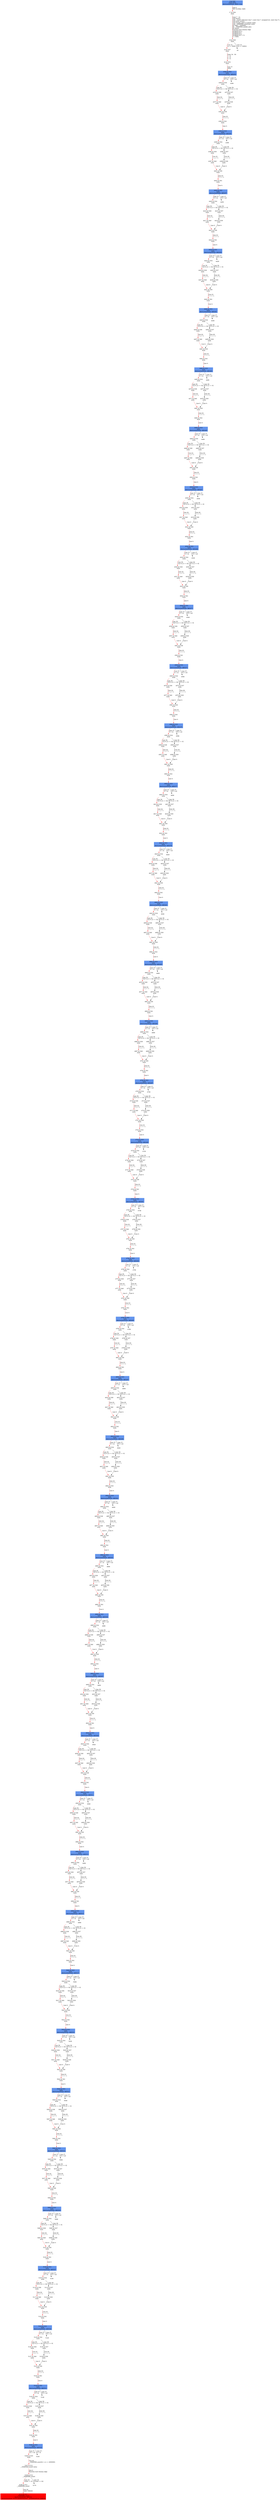 digraph ARG {
node [style="filled" shape="box" color="white"]
0 [fillcolor="cornflowerblue" label="0 @ N20\nmain entry\nAbstractionState: ABS0: true\n" id="0"]
17 [label="17 @ N44\nmain\n" id="17"]
18 [label="18 @ N26\nmain\n" id="18"]
19 [label="19 @ N27\nmain\n" id="19"]
22 [label="22 @ N32\nmain\n" id="22"]
4364 [fillcolor="cornflowerblue" label="4364 @ N33\nmain\nAbstractionState: ABS453\n" id="4364"]
4365 [label="4365 @ N34\nmain\n" id="4365"]
4376 [label="4376 @ N38\nmain\n" id="4376"]
4377 [label="4377 @ N40\nmain\n" id="4377"]
4381 [label="4381 @ N36\nmain\n" id="4381"]
4382 [label="4382 @ N41\nmain\n" id="4382"]
4384 [fillcolor="cornflowerblue" label="4384 @ N33\nmain\nAbstractionState: ABS455\n" id="4384"]
4385 [label="4385 @ N34\nmain\n" id="4385"]
4396 [label="4396 @ N38\nmain\n" id="4396"]
4397 [label="4397 @ N40\nmain\n" id="4397"]
4401 [label="4401 @ N36\nmain\n" id="4401"]
4402 [label="4402 @ N41\nmain\n" id="4402"]
4404 [fillcolor="cornflowerblue" label="4404 @ N33\nmain\nAbstractionState: ABS457\n" id="4404"]
4405 [label="4405 @ N34\nmain\n" id="4405"]
4416 [label="4416 @ N38\nmain\n" id="4416"]
4417 [label="4417 @ N40\nmain\n" id="4417"]
4421 [label="4421 @ N36\nmain\n" id="4421"]
4422 [label="4422 @ N41\nmain\n" id="4422"]
4424 [fillcolor="cornflowerblue" label="4424 @ N33\nmain\nAbstractionState: ABS459\n" id="4424"]
4425 [label="4425 @ N34\nmain\n" id="4425"]
4436 [label="4436 @ N38\nmain\n" id="4436"]
4437 [label="4437 @ N40\nmain\n" id="4437"]
4441 [label="4441 @ N36\nmain\n" id="4441"]
4442 [label="4442 @ N41\nmain\n" id="4442"]
4444 [fillcolor="cornflowerblue" label="4444 @ N33\nmain\nAbstractionState: ABS461\n" id="4444"]
4445 [label="4445 @ N34\nmain\n" id="4445"]
4456 [label="4456 @ N38\nmain\n" id="4456"]
4457 [label="4457 @ N40\nmain\n" id="4457"]
4461 [label="4461 @ N36\nmain\n" id="4461"]
4462 [label="4462 @ N41\nmain\n" id="4462"]
4464 [fillcolor="cornflowerblue" label="4464 @ N33\nmain\nAbstractionState: ABS463\n" id="4464"]
4465 [label="4465 @ N34\nmain\n" id="4465"]
4476 [label="4476 @ N38\nmain\n" id="4476"]
4477 [label="4477 @ N40\nmain\n" id="4477"]
4481 [label="4481 @ N36\nmain\n" id="4481"]
4482 [label="4482 @ N41\nmain\n" id="4482"]
4484 [fillcolor="cornflowerblue" label="4484 @ N33\nmain\nAbstractionState: ABS465\n" id="4484"]
4485 [label="4485 @ N34\nmain\n" id="4485"]
4496 [label="4496 @ N38\nmain\n" id="4496"]
4497 [label="4497 @ N40\nmain\n" id="4497"]
4501 [label="4501 @ N36\nmain\n" id="4501"]
4502 [label="4502 @ N41\nmain\n" id="4502"]
4504 [fillcolor="cornflowerblue" label="4504 @ N33\nmain\nAbstractionState: ABS467\n" id="4504"]
4505 [label="4505 @ N34\nmain\n" id="4505"]
4516 [label="4516 @ N38\nmain\n" id="4516"]
4517 [label="4517 @ N40\nmain\n" id="4517"]
4521 [label="4521 @ N36\nmain\n" id="4521"]
4522 [label="4522 @ N41\nmain\n" id="4522"]
4524 [fillcolor="cornflowerblue" label="4524 @ N33\nmain\nAbstractionState: ABS469\n" id="4524"]
4525 [label="4525 @ N34\nmain\n" id="4525"]
4536 [label="4536 @ N38\nmain\n" id="4536"]
4537 [label="4537 @ N40\nmain\n" id="4537"]
4541 [label="4541 @ N36\nmain\n" id="4541"]
4542 [label="4542 @ N41\nmain\n" id="4542"]
4544 [fillcolor="cornflowerblue" label="4544 @ N33\nmain\nAbstractionState: ABS471\n" id="4544"]
4545 [label="4545 @ N34\nmain\n" id="4545"]
4556 [label="4556 @ N38\nmain\n" id="4556"]
4557 [label="4557 @ N40\nmain\n" id="4557"]
4561 [label="4561 @ N36\nmain\n" id="4561"]
4562 [label="4562 @ N41\nmain\n" id="4562"]
4564 [fillcolor="cornflowerblue" label="4564 @ N33\nmain\nAbstractionState: ABS473\n" id="4564"]
4565 [label="4565 @ N34\nmain\n" id="4565"]
4576 [label="4576 @ N38\nmain\n" id="4576"]
4577 [label="4577 @ N40\nmain\n" id="4577"]
4581 [label="4581 @ N36\nmain\n" id="4581"]
4582 [label="4582 @ N41\nmain\n" id="4582"]
4584 [fillcolor="cornflowerblue" label="4584 @ N33\nmain\nAbstractionState: ABS475\n" id="4584"]
4585 [label="4585 @ N34\nmain\n" id="4585"]
4596 [label="4596 @ N38\nmain\n" id="4596"]
4597 [label="4597 @ N40\nmain\n" id="4597"]
4601 [label="4601 @ N36\nmain\n" id="4601"]
4602 [label="4602 @ N41\nmain\n" id="4602"]
4604 [fillcolor="cornflowerblue" label="4604 @ N33\nmain\nAbstractionState: ABS477\n" id="4604"]
4605 [label="4605 @ N34\nmain\n" id="4605"]
4616 [label="4616 @ N38\nmain\n" id="4616"]
4617 [label="4617 @ N40\nmain\n" id="4617"]
4621 [label="4621 @ N36\nmain\n" id="4621"]
4622 [label="4622 @ N41\nmain\n" id="4622"]
4624 [fillcolor="cornflowerblue" label="4624 @ N33\nmain\nAbstractionState: ABS479\n" id="4624"]
4625 [label="4625 @ N34\nmain\n" id="4625"]
4636 [label="4636 @ N38\nmain\n" id="4636"]
4637 [label="4637 @ N40\nmain\n" id="4637"]
4641 [label="4641 @ N36\nmain\n" id="4641"]
4642 [label="4642 @ N41\nmain\n" id="4642"]
4644 [fillcolor="cornflowerblue" label="4644 @ N33\nmain\nAbstractionState: ABS481\n" id="4644"]
4645 [label="4645 @ N34\nmain\n" id="4645"]
4656 [label="4656 @ N38\nmain\n" id="4656"]
4657 [label="4657 @ N40\nmain\n" id="4657"]
4661 [label="4661 @ N36\nmain\n" id="4661"]
4662 [label="4662 @ N41\nmain\n" id="4662"]
4664 [fillcolor="cornflowerblue" label="4664 @ N33\nmain\nAbstractionState: ABS483\n" id="4664"]
4665 [label="4665 @ N34\nmain\n" id="4665"]
4676 [label="4676 @ N38\nmain\n" id="4676"]
4677 [label="4677 @ N40\nmain\n" id="4677"]
4681 [label="4681 @ N36\nmain\n" id="4681"]
4682 [label="4682 @ N41\nmain\n" id="4682"]
4684 [fillcolor="cornflowerblue" label="4684 @ N33\nmain\nAbstractionState: ABS485\n" id="4684"]
4685 [label="4685 @ N34\nmain\n" id="4685"]
4696 [label="4696 @ N38\nmain\n" id="4696"]
4697 [label="4697 @ N40\nmain\n" id="4697"]
4701 [label="4701 @ N36\nmain\n" id="4701"]
4702 [label="4702 @ N41\nmain\n" id="4702"]
4704 [fillcolor="cornflowerblue" label="4704 @ N33\nmain\nAbstractionState: ABS487\n" id="4704"]
4705 [label="4705 @ N34\nmain\n" id="4705"]
4716 [label="4716 @ N38\nmain\n" id="4716"]
4717 [label="4717 @ N40\nmain\n" id="4717"]
4721 [label="4721 @ N36\nmain\n" id="4721"]
4722 [label="4722 @ N41\nmain\n" id="4722"]
4724 [fillcolor="cornflowerblue" label="4724 @ N33\nmain\nAbstractionState: ABS489\n" id="4724"]
4725 [label="4725 @ N34\nmain\n" id="4725"]
4736 [label="4736 @ N38\nmain\n" id="4736"]
4737 [label="4737 @ N40\nmain\n" id="4737"]
4741 [label="4741 @ N36\nmain\n" id="4741"]
4742 [label="4742 @ N41\nmain\n" id="4742"]
4744 [fillcolor="cornflowerblue" label="4744 @ N33\nmain\nAbstractionState: ABS491\n" id="4744"]
4745 [label="4745 @ N34\nmain\n" id="4745"]
4756 [label="4756 @ N38\nmain\n" id="4756"]
4757 [label="4757 @ N40\nmain\n" id="4757"]
4761 [label="4761 @ N36\nmain\n" id="4761"]
4762 [label="4762 @ N41\nmain\n" id="4762"]
4764 [fillcolor="cornflowerblue" label="4764 @ N33\nmain\nAbstractionState: ABS493\n" id="4764"]
4765 [label="4765 @ N34\nmain\n" id="4765"]
4776 [label="4776 @ N38\nmain\n" id="4776"]
4777 [label="4777 @ N40\nmain\n" id="4777"]
4781 [label="4781 @ N36\nmain\n" id="4781"]
4782 [label="4782 @ N41\nmain\n" id="4782"]
4784 [fillcolor="cornflowerblue" label="4784 @ N33\nmain\nAbstractionState: ABS495\n" id="4784"]
4785 [label="4785 @ N34\nmain\n" id="4785"]
4796 [label="4796 @ N38\nmain\n" id="4796"]
4797 [label="4797 @ N40\nmain\n" id="4797"]
4801 [label="4801 @ N36\nmain\n" id="4801"]
4802 [label="4802 @ N41\nmain\n" id="4802"]
4804 [fillcolor="cornflowerblue" label="4804 @ N33\nmain\nAbstractionState: ABS497\n" id="4804"]
4805 [label="4805 @ N34\nmain\n" id="4805"]
4816 [label="4816 @ N38\nmain\n" id="4816"]
4817 [label="4817 @ N40\nmain\n" id="4817"]
4821 [label="4821 @ N36\nmain\n" id="4821"]
4822 [label="4822 @ N41\nmain\n" id="4822"]
4824 [fillcolor="cornflowerblue" label="4824 @ N33\nmain\nAbstractionState: ABS499\n" id="4824"]
4825 [label="4825 @ N34\nmain\n" id="4825"]
4836 [label="4836 @ N38\nmain\n" id="4836"]
4837 [label="4837 @ N40\nmain\n" id="4837"]
4841 [label="4841 @ N36\nmain\n" id="4841"]
4842 [label="4842 @ N41\nmain\n" id="4842"]
4844 [fillcolor="cornflowerblue" label="4844 @ N33\nmain\nAbstractionState: ABS501\n" id="4844"]
4845 [label="4845 @ N34\nmain\n" id="4845"]
4856 [label="4856 @ N38\nmain\n" id="4856"]
4857 [label="4857 @ N40\nmain\n" id="4857"]
4861 [label="4861 @ N36\nmain\n" id="4861"]
4862 [label="4862 @ N41\nmain\n" id="4862"]
4864 [fillcolor="cornflowerblue" label="4864 @ N33\nmain\nAbstractionState: ABS503\n" id="4864"]
4865 [label="4865 @ N34\nmain\n" id="4865"]
4876 [label="4876 @ N38\nmain\n" id="4876"]
4877 [label="4877 @ N40\nmain\n" id="4877"]
4881 [label="4881 @ N36\nmain\n" id="4881"]
4882 [label="4882 @ N41\nmain\n" id="4882"]
4884 [fillcolor="cornflowerblue" label="4884 @ N33\nmain\nAbstractionState: ABS505\n" id="4884"]
4885 [label="4885 @ N34\nmain\n" id="4885"]
4896 [label="4896 @ N38\nmain\n" id="4896"]
4897 [label="4897 @ N40\nmain\n" id="4897"]
4901 [label="4901 @ N36\nmain\n" id="4901"]
4902 [label="4902 @ N41\nmain\n" id="4902"]
4904 [fillcolor="cornflowerblue" label="4904 @ N33\nmain\nAbstractionState: ABS507\n" id="4904"]
4905 [label="4905 @ N34\nmain\n" id="4905"]
4916 [label="4916 @ N38\nmain\n" id="4916"]
4917 [label="4917 @ N40\nmain\n" id="4917"]
4921 [label="4921 @ N36\nmain\n" id="4921"]
4922 [label="4922 @ N41\nmain\n" id="4922"]
4924 [fillcolor="cornflowerblue" label="4924 @ N33\nmain\nAbstractionState: ABS509\n" id="4924"]
4925 [label="4925 @ N34\nmain\n" id="4925"]
4936 [label="4936 @ N38\nmain\n" id="4936"]
4937 [label="4937 @ N40\nmain\n" id="4937"]
4941 [label="4941 @ N36\nmain\n" id="4941"]
4942 [label="4942 @ N41\nmain\n" id="4942"]
4944 [fillcolor="cornflowerblue" label="4944 @ N33\nmain\nAbstractionState: ABS511\n" id="4944"]
4945 [label="4945 @ N34\nmain\n" id="4945"]
4956 [label="4956 @ N38\nmain\n" id="4956"]
4957 [label="4957 @ N40\nmain\n" id="4957"]
4961 [label="4961 @ N36\nmain\n" id="4961"]
4962 [label="4962 @ N41\nmain\n" id="4962"]
4964 [fillcolor="cornflowerblue" label="4964 @ N33\nmain\nAbstractionState: ABS513\n" id="4964"]
4965 [label="4965 @ N34\nmain\n" id="4965"]
4976 [label="4976 @ N38\nmain\n" id="4976"]
4977 [label="4977 @ N40\nmain\n" id="4977"]
4981 [label="4981 @ N36\nmain\n" id="4981"]
4982 [label="4982 @ N41\nmain\n" id="4982"]
4984 [fillcolor="cornflowerblue" label="4984 @ N33\nmain\nAbstractionState: ABS515\n" id="4984"]
4985 [label="4985 @ N34\nmain\n" id="4985"]
4996 [label="4996 @ N38\nmain\n" id="4996"]
4997 [label="4997 @ N40\nmain\n" id="4997"]
5001 [label="5001 @ N36\nmain\n" id="5001"]
5002 [label="5002 @ N41\nmain\n" id="5002"]
5004 [fillcolor="cornflowerblue" label="5004 @ N33\nmain\nAbstractionState: ABS517\n" id="5004"]
5005 [label="5005 @ N34\nmain\n" id="5005"]
5016 [label="5016 @ N38\nmain\n" id="5016"]
5017 [label="5017 @ N40\nmain\n" id="5017"]
5021 [label="5021 @ N36\nmain\n" id="5021"]
5022 [label="5022 @ N41\nmain\n" id="5022"]
5024 [fillcolor="cornflowerblue" label="5024 @ N33\nmain\nAbstractionState: ABS519\n" id="5024"]
5025 [label="5025 @ N34\nmain\n" id="5025"]
5036 [label="5036 @ N38\nmain\n" id="5036"]
5037 [label="5037 @ N40\nmain\n" id="5037"]
5041 [label="5041 @ N36\nmain\n" id="5041"]
5042 [label="5042 @ N41\nmain\n" id="5042"]
5044 [fillcolor="cornflowerblue" label="5044 @ N33\nmain\nAbstractionState: ABS521\n" id="5044"]
5045 [label="5045 @ N34\nmain\n" id="5045"]
5056 [label="5056 @ N38\nmain\n" id="5056"]
5057 [label="5057 @ N40\nmain\n" id="5057"]
5061 [label="5061 @ N36\nmain\n" id="5061"]
5062 [label="5062 @ N41\nmain\n" id="5062"]
5064 [fillcolor="cornflowerblue" label="5064 @ N33\nmain\nAbstractionState: ABS523\n" id="5064"]
5065 [label="5065 @ N34\nmain\n" id="5065"]
5076 [label="5076 @ N38\nmain\n" id="5076"]
5077 [label="5077 @ N40\nmain\n" id="5077"]
5081 [label="5081 @ N36\nmain\n" id="5081"]
5082 [label="5082 @ N41\nmain\n" id="5082"]
5084 [fillcolor="cornflowerblue" label="5084 @ N33\nmain\nAbstractionState: ABS525\n" id="5084"]
5085 [label="5085 @ N34\nmain\n" id="5085"]
5096 [label="5096 @ N38\nmain\n" id="5096"]
5097 [label="5097 @ N40\nmain\n" id="5097"]
5101 [label="5101 @ N36\nmain\n" id="5101"]
5102 [label="5102 @ N41\nmain\n" id="5102"]
5104 [fillcolor="cornflowerblue" label="5104 @ N33\nmain\nAbstractionState: ABS527\n" id="5104"]
5105 [label="5105 @ N34\nmain\n" id="5105"]
5116 [label="5116 @ N38\nmain\n" id="5116"]
5117 [label="5117 @ N40\nmain\n" id="5117"]
5121 [label="5121 @ N36\nmain\n" id="5121"]
5122 [label="5122 @ N41\nmain\n" id="5122"]
5124 [fillcolor="cornflowerblue" label="5124 @ N33\nmain\nAbstractionState: ABS529\n" id="5124"]
5125 [label="5125 @ N34\nmain\n" id="5125"]
5136 [label="5136 @ N38\nmain\n" id="5136"]
5137 [label="5137 @ N40\nmain\n" id="5137"]
5141 [label="5141 @ N36\nmain\n" id="5141"]
5142 [label="5142 @ N41\nmain\n" id="5142"]
5144 [fillcolor="cornflowerblue" label="5144 @ N33\nmain\nAbstractionState: ABS531\n" id="5144"]
5145 [label="5145 @ N34\nmain\n" id="5145"]
5156 [label="5156 @ N38\nmain\n" id="5156"]
5157 [label="5157 @ N40\nmain\n" id="5157"]
5161 [label="5161 @ N36\nmain\n" id="5161"]
5162 [label="5162 @ N41\nmain\n" id="5162"]
5164 [fillcolor="cornflowerblue" label="5164 @ N33\nmain\nAbstractionState: ABS533\n" id="5164"]
5166 [label="5166 @ N35\nmain\n" id="5166"]
5167 [label="5167 @ N11\n__VERIFIER_assert entry\n" id="5167"]
5168 [label="5168 @ N12\n__VERIFIER_assert\n" id="5168"]
5169 [label="5169 @ N14\n__VERIFIER_assert\n" id="5169"]
5172 [fillcolor="red" label="5172 @ N15\n__VERIFIER_assert\nAbstractionState: ABS534\n AutomatonState: ErrorLabelAutomaton: _predefinedState_ERROR\n" id="5172"]
5155 [label="5155 @ N37\nmain\n" id="5155"]
5159 [label="5159 @ N39\nmain\n" id="5159"]
5135 [label="5135 @ N37\nmain\n" id="5135"]
5139 [label="5139 @ N39\nmain\n" id="5139"]
5115 [label="5115 @ N37\nmain\n" id="5115"]
5119 [label="5119 @ N39\nmain\n" id="5119"]
5095 [label="5095 @ N37\nmain\n" id="5095"]
5099 [label="5099 @ N39\nmain\n" id="5099"]
5075 [label="5075 @ N37\nmain\n" id="5075"]
5079 [label="5079 @ N39\nmain\n" id="5079"]
5055 [label="5055 @ N37\nmain\n" id="5055"]
5059 [label="5059 @ N39\nmain\n" id="5059"]
5035 [label="5035 @ N37\nmain\n" id="5035"]
5039 [label="5039 @ N39\nmain\n" id="5039"]
5015 [label="5015 @ N37\nmain\n" id="5015"]
5019 [label="5019 @ N39\nmain\n" id="5019"]
4995 [label="4995 @ N37\nmain\n" id="4995"]
4999 [label="4999 @ N39\nmain\n" id="4999"]
4975 [label="4975 @ N37\nmain\n" id="4975"]
4979 [label="4979 @ N39\nmain\n" id="4979"]
4955 [label="4955 @ N37\nmain\n" id="4955"]
4959 [label="4959 @ N39\nmain\n" id="4959"]
4935 [label="4935 @ N37\nmain\n" id="4935"]
4939 [label="4939 @ N39\nmain\n" id="4939"]
4915 [label="4915 @ N37\nmain\n" id="4915"]
4919 [label="4919 @ N39\nmain\n" id="4919"]
4895 [label="4895 @ N37\nmain\n" id="4895"]
4899 [label="4899 @ N39\nmain\n" id="4899"]
4875 [label="4875 @ N37\nmain\n" id="4875"]
4879 [label="4879 @ N39\nmain\n" id="4879"]
4855 [label="4855 @ N37\nmain\n" id="4855"]
4859 [label="4859 @ N39\nmain\n" id="4859"]
4835 [label="4835 @ N37\nmain\n" id="4835"]
4839 [label="4839 @ N39\nmain\n" id="4839"]
4815 [label="4815 @ N37\nmain\n" id="4815"]
4819 [label="4819 @ N39\nmain\n" id="4819"]
4795 [label="4795 @ N37\nmain\n" id="4795"]
4799 [label="4799 @ N39\nmain\n" id="4799"]
4775 [label="4775 @ N37\nmain\n" id="4775"]
4779 [label="4779 @ N39\nmain\n" id="4779"]
4755 [label="4755 @ N37\nmain\n" id="4755"]
4759 [label="4759 @ N39\nmain\n" id="4759"]
4735 [label="4735 @ N37\nmain\n" id="4735"]
4739 [label="4739 @ N39\nmain\n" id="4739"]
4715 [label="4715 @ N37\nmain\n" id="4715"]
4719 [label="4719 @ N39\nmain\n" id="4719"]
4695 [label="4695 @ N37\nmain\n" id="4695"]
4699 [label="4699 @ N39\nmain\n" id="4699"]
4675 [label="4675 @ N37\nmain\n" id="4675"]
4679 [label="4679 @ N39\nmain\n" id="4679"]
4655 [label="4655 @ N37\nmain\n" id="4655"]
4659 [label="4659 @ N39\nmain\n" id="4659"]
4635 [label="4635 @ N37\nmain\n" id="4635"]
4639 [label="4639 @ N39\nmain\n" id="4639"]
4615 [label="4615 @ N37\nmain\n" id="4615"]
4619 [label="4619 @ N39\nmain\n" id="4619"]
4595 [label="4595 @ N37\nmain\n" id="4595"]
4599 [label="4599 @ N39\nmain\n" id="4599"]
4575 [label="4575 @ N37\nmain\n" id="4575"]
4579 [label="4579 @ N39\nmain\n" id="4579"]
4555 [label="4555 @ N37\nmain\n" id="4555"]
4559 [label="4559 @ N39\nmain\n" id="4559"]
4535 [label="4535 @ N37\nmain\n" id="4535"]
4539 [label="4539 @ N39\nmain\n" id="4539"]
4515 [label="4515 @ N37\nmain\n" id="4515"]
4519 [label="4519 @ N39\nmain\n" id="4519"]
4495 [label="4495 @ N37\nmain\n" id="4495"]
4499 [label="4499 @ N39\nmain\n" id="4499"]
4475 [label="4475 @ N37\nmain\n" id="4475"]
4479 [label="4479 @ N39\nmain\n" id="4479"]
4455 [label="4455 @ N37\nmain\n" id="4455"]
4459 [label="4459 @ N39\nmain\n" id="4459"]
4435 [label="4435 @ N37\nmain\n" id="4435"]
4439 [label="4439 @ N39\nmain\n" id="4439"]
4415 [label="4415 @ N37\nmain\n" id="4415"]
4419 [label="4419 @ N39\nmain\n" id="4419"]
4395 [label="4395 @ N37\nmain\n" id="4395"]
4399 [label="4399 @ N39\nmain\n" id="4399"]
4375 [label="4375 @ N37\nmain\n" id="4375"]
4379 [label="4379 @ N39\nmain\n" id="4379"]
0 -> 17 [color="red" label="Line 0: \lINIT GLOBAL VARS\l" id="0 -> 17"]
17 -> 18 [color="red" label="Lines 7 - 31: \lvoid abort();\lvoid __assert_fail(const char *, const char *, unsigned int, const char *);\lvoid reach_error();\lvoid assume_abort_if_not(int cond);\lvoid __VERIFIER_assert(int cond);\lint SIZE = 2000000;\lint __VERIFIER_nondet_int();\lint main();\lFunction start dummy edge\lunsigned int n;\lunsigned int i;\lunsigned int j;\lunsigned int l = 0;\ln = SIZE;\l" id="17 -> 18"]
18 -> 19 [color="red" label="Line 32: \l[n <= SIZE]\l" id="18 -> 19"]
18 -> 20 [label="Line 32: \l[!(n <= SIZE)]\l" id="18 -> 20"]
19 -> 22 [color="red" label="Lines 34 - 36: \li = 0;\lj = 0;\ll = 0;\l" id="19 -> 22"]
22 -> 4364 [color="red" label="Line 37: \lwhile\l" id="22 -> 4364"]
4364 -> 4365 [color="red" label="Line 37: \l[l < n]\l" id="4364 -> 4365"]
4364 -> 4366 [label="Line 37: \l[!(l < n)]\l" id="4364 -> 4366"]
4365 -> 4375 [label="Line 39: \l[(l % 2) == 0]\l" id="4365 -> 4375"]
4365 -> 4376 [color="red" label="Line 39: \l[!((l % 2) == 0)]\l" id="4365 -> 4376"]
4376 -> 4377 [color="red" label="Line 42: \lj = j + 1;\l" id="4376 -> 4377"]
4377 -> 4381 [color="red" label="Line 0: \l\l" id="4377 -> 4381"]
4381 -> 4382 [color="red" label="Line 43: \ll = l + 1;\l" id="4381 -> 4382"]
4382 -> 4384 [color="red" label="Line 0: \l\l" id="4382 -> 4384"]
4384 -> 4385 [color="red" label="Line 37: \l[l < n]\l" id="4384 -> 4385"]
4384 -> 4386 [label="Line 37: \l[!(l < n)]\l" id="4384 -> 4386"]
4385 -> 4395 [label="Line 39: \l[(l % 2) == 0]\l" id="4385 -> 4395"]
4385 -> 4396 [color="red" label="Line 39: \l[!((l % 2) == 0)]\l" id="4385 -> 4396"]
4396 -> 4397 [color="red" label="Line 42: \lj = j + 1;\l" id="4396 -> 4397"]
4397 -> 4401 [color="red" label="Line 0: \l\l" id="4397 -> 4401"]
4401 -> 4402 [color="red" label="Line 43: \ll = l + 1;\l" id="4401 -> 4402"]
4402 -> 4404 [color="red" label="Line 0: \l\l" id="4402 -> 4404"]
4404 -> 4405 [color="red" label="Line 37: \l[l < n]\l" id="4404 -> 4405"]
4404 -> 4406 [label="Line 37: \l[!(l < n)]\l" id="4404 -> 4406"]
4405 -> 4415 [label="Line 39: \l[(l % 2) == 0]\l" id="4405 -> 4415"]
4405 -> 4416 [color="red" label="Line 39: \l[!((l % 2) == 0)]\l" id="4405 -> 4416"]
4416 -> 4417 [color="red" label="Line 42: \lj = j + 1;\l" id="4416 -> 4417"]
4417 -> 4421 [color="red" label="Line 0: \l\l" id="4417 -> 4421"]
4421 -> 4422 [color="red" label="Line 43: \ll = l + 1;\l" id="4421 -> 4422"]
4422 -> 4424 [color="red" label="Line 0: \l\l" id="4422 -> 4424"]
4424 -> 4425 [color="red" label="Line 37: \l[l < n]\l" id="4424 -> 4425"]
4424 -> 4426 [label="Line 37: \l[!(l < n)]\l" id="4424 -> 4426"]
4425 -> 4435 [label="Line 39: \l[(l % 2) == 0]\l" id="4425 -> 4435"]
4425 -> 4436 [color="red" label="Line 39: \l[!((l % 2) == 0)]\l" id="4425 -> 4436"]
4436 -> 4437 [color="red" label="Line 42: \lj = j + 1;\l" id="4436 -> 4437"]
4437 -> 4441 [color="red" label="Line 0: \l\l" id="4437 -> 4441"]
4441 -> 4442 [color="red" label="Line 43: \ll = l + 1;\l" id="4441 -> 4442"]
4442 -> 4444 [color="red" label="Line 0: \l\l" id="4442 -> 4444"]
4444 -> 4445 [color="red" label="Line 37: \l[l < n]\l" id="4444 -> 4445"]
4444 -> 4446 [label="Line 37: \l[!(l < n)]\l" id="4444 -> 4446"]
4445 -> 4455 [label="Line 39: \l[(l % 2) == 0]\l" id="4445 -> 4455"]
4445 -> 4456 [color="red" label="Line 39: \l[!((l % 2) == 0)]\l" id="4445 -> 4456"]
4456 -> 4457 [color="red" label="Line 42: \lj = j + 1;\l" id="4456 -> 4457"]
4457 -> 4461 [color="red" label="Line 0: \l\l" id="4457 -> 4461"]
4461 -> 4462 [color="red" label="Line 43: \ll = l + 1;\l" id="4461 -> 4462"]
4462 -> 4464 [color="red" label="Line 0: \l\l" id="4462 -> 4464"]
4464 -> 4465 [color="red" label="Line 37: \l[l < n]\l" id="4464 -> 4465"]
4464 -> 4466 [label="Line 37: \l[!(l < n)]\l" id="4464 -> 4466"]
4465 -> 4475 [label="Line 39: \l[(l % 2) == 0]\l" id="4465 -> 4475"]
4465 -> 4476 [color="red" label="Line 39: \l[!((l % 2) == 0)]\l" id="4465 -> 4476"]
4476 -> 4477 [color="red" label="Line 42: \lj = j + 1;\l" id="4476 -> 4477"]
4477 -> 4481 [color="red" label="Line 0: \l\l" id="4477 -> 4481"]
4481 -> 4482 [color="red" label="Line 43: \ll = l + 1;\l" id="4481 -> 4482"]
4482 -> 4484 [color="red" label="Line 0: \l\l" id="4482 -> 4484"]
4484 -> 4485 [color="red" label="Line 37: \l[l < n]\l" id="4484 -> 4485"]
4484 -> 4486 [label="Line 37: \l[!(l < n)]\l" id="4484 -> 4486"]
4485 -> 4495 [label="Line 39: \l[(l % 2) == 0]\l" id="4485 -> 4495"]
4485 -> 4496 [color="red" label="Line 39: \l[!((l % 2) == 0)]\l" id="4485 -> 4496"]
4496 -> 4497 [color="red" label="Line 42: \lj = j + 1;\l" id="4496 -> 4497"]
4497 -> 4501 [color="red" label="Line 0: \l\l" id="4497 -> 4501"]
4501 -> 4502 [color="red" label="Line 43: \ll = l + 1;\l" id="4501 -> 4502"]
4502 -> 4504 [color="red" label="Line 0: \l\l" id="4502 -> 4504"]
4504 -> 4505 [color="red" label="Line 37: \l[l < n]\l" id="4504 -> 4505"]
4504 -> 4506 [label="Line 37: \l[!(l < n)]\l" id="4504 -> 4506"]
4505 -> 4515 [label="Line 39: \l[(l % 2) == 0]\l" id="4505 -> 4515"]
4505 -> 4516 [color="red" label="Line 39: \l[!((l % 2) == 0)]\l" id="4505 -> 4516"]
4516 -> 4517 [color="red" label="Line 42: \lj = j + 1;\l" id="4516 -> 4517"]
4517 -> 4521 [color="red" label="Line 0: \l\l" id="4517 -> 4521"]
4521 -> 4522 [color="red" label="Line 43: \ll = l + 1;\l" id="4521 -> 4522"]
4522 -> 4524 [color="red" label="Line 0: \l\l" id="4522 -> 4524"]
4524 -> 4525 [color="red" label="Line 37: \l[l < n]\l" id="4524 -> 4525"]
4524 -> 4526 [label="Line 37: \l[!(l < n)]\l" id="4524 -> 4526"]
4525 -> 4535 [label="Line 39: \l[(l % 2) == 0]\l" id="4525 -> 4535"]
4525 -> 4536 [color="red" label="Line 39: \l[!((l % 2) == 0)]\l" id="4525 -> 4536"]
4536 -> 4537 [color="red" label="Line 42: \lj = j + 1;\l" id="4536 -> 4537"]
4537 -> 4541 [color="red" label="Line 0: \l\l" id="4537 -> 4541"]
4541 -> 4542 [color="red" label="Line 43: \ll = l + 1;\l" id="4541 -> 4542"]
4542 -> 4544 [color="red" label="Line 0: \l\l" id="4542 -> 4544"]
4544 -> 4545 [color="red" label="Line 37: \l[l < n]\l" id="4544 -> 4545"]
4544 -> 4546 [label="Line 37: \l[!(l < n)]\l" id="4544 -> 4546"]
4545 -> 4555 [label="Line 39: \l[(l % 2) == 0]\l" id="4545 -> 4555"]
4545 -> 4556 [color="red" label="Line 39: \l[!((l % 2) == 0)]\l" id="4545 -> 4556"]
4556 -> 4557 [color="red" label="Line 42: \lj = j + 1;\l" id="4556 -> 4557"]
4557 -> 4561 [color="red" label="Line 0: \l\l" id="4557 -> 4561"]
4561 -> 4562 [color="red" label="Line 43: \ll = l + 1;\l" id="4561 -> 4562"]
4562 -> 4564 [color="red" label="Line 0: \l\l" id="4562 -> 4564"]
4564 -> 4565 [color="red" label="Line 37: \l[l < n]\l" id="4564 -> 4565"]
4564 -> 4566 [label="Line 37: \l[!(l < n)]\l" id="4564 -> 4566"]
4565 -> 4575 [label="Line 39: \l[(l % 2) == 0]\l" id="4565 -> 4575"]
4565 -> 4576 [color="red" label="Line 39: \l[!((l % 2) == 0)]\l" id="4565 -> 4576"]
4576 -> 4577 [color="red" label="Line 42: \lj = j + 1;\l" id="4576 -> 4577"]
4577 -> 4581 [color="red" label="Line 0: \l\l" id="4577 -> 4581"]
4581 -> 4582 [color="red" label="Line 43: \ll = l + 1;\l" id="4581 -> 4582"]
4582 -> 4584 [color="red" label="Line 0: \l\l" id="4582 -> 4584"]
4584 -> 4585 [color="red" label="Line 37: \l[l < n]\l" id="4584 -> 4585"]
4584 -> 4586 [label="Line 37: \l[!(l < n)]\l" id="4584 -> 4586"]
4585 -> 4595 [label="Line 39: \l[(l % 2) == 0]\l" id="4585 -> 4595"]
4585 -> 4596 [color="red" label="Line 39: \l[!((l % 2) == 0)]\l" id="4585 -> 4596"]
4596 -> 4597 [color="red" label="Line 42: \lj = j + 1;\l" id="4596 -> 4597"]
4597 -> 4601 [color="red" label="Line 0: \l\l" id="4597 -> 4601"]
4601 -> 4602 [color="red" label="Line 43: \ll = l + 1;\l" id="4601 -> 4602"]
4602 -> 4604 [color="red" label="Line 0: \l\l" id="4602 -> 4604"]
4604 -> 4605 [color="red" label="Line 37: \l[l < n]\l" id="4604 -> 4605"]
4604 -> 4606 [label="Line 37: \l[!(l < n)]\l" id="4604 -> 4606"]
4605 -> 4615 [label="Line 39: \l[(l % 2) == 0]\l" id="4605 -> 4615"]
4605 -> 4616 [color="red" label="Line 39: \l[!((l % 2) == 0)]\l" id="4605 -> 4616"]
4616 -> 4617 [color="red" label="Line 42: \lj = j + 1;\l" id="4616 -> 4617"]
4617 -> 4621 [color="red" label="Line 0: \l\l" id="4617 -> 4621"]
4621 -> 4622 [color="red" label="Line 43: \ll = l + 1;\l" id="4621 -> 4622"]
4622 -> 4624 [color="red" label="Line 0: \l\l" id="4622 -> 4624"]
4624 -> 4625 [color="red" label="Line 37: \l[l < n]\l" id="4624 -> 4625"]
4624 -> 4626 [label="Line 37: \l[!(l < n)]\l" id="4624 -> 4626"]
4625 -> 4635 [label="Line 39: \l[(l % 2) == 0]\l" id="4625 -> 4635"]
4625 -> 4636 [color="red" label="Line 39: \l[!((l % 2) == 0)]\l" id="4625 -> 4636"]
4636 -> 4637 [color="red" label="Line 42: \lj = j + 1;\l" id="4636 -> 4637"]
4637 -> 4641 [color="red" label="Line 0: \l\l" id="4637 -> 4641"]
4641 -> 4642 [color="red" label="Line 43: \ll = l + 1;\l" id="4641 -> 4642"]
4642 -> 4644 [color="red" label="Line 0: \l\l" id="4642 -> 4644"]
4644 -> 4645 [color="red" label="Line 37: \l[l < n]\l" id="4644 -> 4645"]
4644 -> 4646 [label="Line 37: \l[!(l < n)]\l" id="4644 -> 4646"]
4645 -> 4655 [label="Line 39: \l[(l % 2) == 0]\l" id="4645 -> 4655"]
4645 -> 4656 [color="red" label="Line 39: \l[!((l % 2) == 0)]\l" id="4645 -> 4656"]
4656 -> 4657 [color="red" label="Line 42: \lj = j + 1;\l" id="4656 -> 4657"]
4657 -> 4661 [color="red" label="Line 0: \l\l" id="4657 -> 4661"]
4661 -> 4662 [color="red" label="Line 43: \ll = l + 1;\l" id="4661 -> 4662"]
4662 -> 4664 [color="red" label="Line 0: \l\l" id="4662 -> 4664"]
4664 -> 4665 [color="red" label="Line 37: \l[l < n]\l" id="4664 -> 4665"]
4664 -> 4666 [label="Line 37: \l[!(l < n)]\l" id="4664 -> 4666"]
4665 -> 4675 [label="Line 39: \l[(l % 2) == 0]\l" id="4665 -> 4675"]
4665 -> 4676 [color="red" label="Line 39: \l[!((l % 2) == 0)]\l" id="4665 -> 4676"]
4676 -> 4677 [color="red" label="Line 42: \lj = j + 1;\l" id="4676 -> 4677"]
4677 -> 4681 [color="red" label="Line 0: \l\l" id="4677 -> 4681"]
4681 -> 4682 [color="red" label="Line 43: \ll = l + 1;\l" id="4681 -> 4682"]
4682 -> 4684 [color="red" label="Line 0: \l\l" id="4682 -> 4684"]
4684 -> 4685 [color="red" label="Line 37: \l[l < n]\l" id="4684 -> 4685"]
4684 -> 4686 [label="Line 37: \l[!(l < n)]\l" id="4684 -> 4686"]
4685 -> 4695 [label="Line 39: \l[(l % 2) == 0]\l" id="4685 -> 4695"]
4685 -> 4696 [color="red" label="Line 39: \l[!((l % 2) == 0)]\l" id="4685 -> 4696"]
4696 -> 4697 [color="red" label="Line 42: \lj = j + 1;\l" id="4696 -> 4697"]
4697 -> 4701 [color="red" label="Line 0: \l\l" id="4697 -> 4701"]
4701 -> 4702 [color="red" label="Line 43: \ll = l + 1;\l" id="4701 -> 4702"]
4702 -> 4704 [color="red" label="Line 0: \l\l" id="4702 -> 4704"]
4704 -> 4705 [color="red" label="Line 37: \l[l < n]\l" id="4704 -> 4705"]
4704 -> 4706 [label="Line 37: \l[!(l < n)]\l" id="4704 -> 4706"]
4705 -> 4715 [label="Line 39: \l[(l % 2) == 0]\l" id="4705 -> 4715"]
4705 -> 4716 [color="red" label="Line 39: \l[!((l % 2) == 0)]\l" id="4705 -> 4716"]
4716 -> 4717 [color="red" label="Line 42: \lj = j + 1;\l" id="4716 -> 4717"]
4717 -> 4721 [color="red" label="Line 0: \l\l" id="4717 -> 4721"]
4721 -> 4722 [color="red" label="Line 43: \ll = l + 1;\l" id="4721 -> 4722"]
4722 -> 4724 [color="red" label="Line 0: \l\l" id="4722 -> 4724"]
4724 -> 4725 [color="red" label="Line 37: \l[l < n]\l" id="4724 -> 4725"]
4724 -> 4726 [label="Line 37: \l[!(l < n)]\l" id="4724 -> 4726"]
4725 -> 4735 [label="Line 39: \l[(l % 2) == 0]\l" id="4725 -> 4735"]
4725 -> 4736 [color="red" label="Line 39: \l[!((l % 2) == 0)]\l" id="4725 -> 4736"]
4736 -> 4737 [color="red" label="Line 42: \lj = j + 1;\l" id="4736 -> 4737"]
4737 -> 4741 [color="red" label="Line 0: \l\l" id="4737 -> 4741"]
4741 -> 4742 [color="red" label="Line 43: \ll = l + 1;\l" id="4741 -> 4742"]
4742 -> 4744 [color="red" label="Line 0: \l\l" id="4742 -> 4744"]
4744 -> 4745 [color="red" label="Line 37: \l[l < n]\l" id="4744 -> 4745"]
4744 -> 4746 [label="Line 37: \l[!(l < n)]\l" id="4744 -> 4746"]
4745 -> 4755 [label="Line 39: \l[(l % 2) == 0]\l" id="4745 -> 4755"]
4745 -> 4756 [color="red" label="Line 39: \l[!((l % 2) == 0)]\l" id="4745 -> 4756"]
4756 -> 4757 [color="red" label="Line 42: \lj = j + 1;\l" id="4756 -> 4757"]
4757 -> 4761 [color="red" label="Line 0: \l\l" id="4757 -> 4761"]
4761 -> 4762 [color="red" label="Line 43: \ll = l + 1;\l" id="4761 -> 4762"]
4762 -> 4764 [color="red" label="Line 0: \l\l" id="4762 -> 4764"]
4764 -> 4765 [color="red" label="Line 37: \l[l < n]\l" id="4764 -> 4765"]
4764 -> 4766 [label="Line 37: \l[!(l < n)]\l" id="4764 -> 4766"]
4765 -> 4775 [label="Line 39: \l[(l % 2) == 0]\l" id="4765 -> 4775"]
4765 -> 4776 [color="red" label="Line 39: \l[!((l % 2) == 0)]\l" id="4765 -> 4776"]
4776 -> 4777 [color="red" label="Line 42: \lj = j + 1;\l" id="4776 -> 4777"]
4777 -> 4781 [color="red" label="Line 0: \l\l" id="4777 -> 4781"]
4781 -> 4782 [color="red" label="Line 43: \ll = l + 1;\l" id="4781 -> 4782"]
4782 -> 4784 [color="red" label="Line 0: \l\l" id="4782 -> 4784"]
4784 -> 4785 [color="red" label="Line 37: \l[l < n]\l" id="4784 -> 4785"]
4784 -> 4786 [label="Line 37: \l[!(l < n)]\l" id="4784 -> 4786"]
4785 -> 4795 [label="Line 39: \l[(l % 2) == 0]\l" id="4785 -> 4795"]
4785 -> 4796 [color="red" label="Line 39: \l[!((l % 2) == 0)]\l" id="4785 -> 4796"]
4796 -> 4797 [color="red" label="Line 42: \lj = j + 1;\l" id="4796 -> 4797"]
4797 -> 4801 [color="red" label="Line 0: \l\l" id="4797 -> 4801"]
4801 -> 4802 [color="red" label="Line 43: \ll = l + 1;\l" id="4801 -> 4802"]
4802 -> 4804 [color="red" label="Line 0: \l\l" id="4802 -> 4804"]
4804 -> 4805 [color="red" label="Line 37: \l[l < n]\l" id="4804 -> 4805"]
4804 -> 4806 [label="Line 37: \l[!(l < n)]\l" id="4804 -> 4806"]
4805 -> 4815 [label="Line 39: \l[(l % 2) == 0]\l" id="4805 -> 4815"]
4805 -> 4816 [color="red" label="Line 39: \l[!((l % 2) == 0)]\l" id="4805 -> 4816"]
4816 -> 4817 [color="red" label="Line 42: \lj = j + 1;\l" id="4816 -> 4817"]
4817 -> 4821 [color="red" label="Line 0: \l\l" id="4817 -> 4821"]
4821 -> 4822 [color="red" label="Line 43: \ll = l + 1;\l" id="4821 -> 4822"]
4822 -> 4824 [color="red" label="Line 0: \l\l" id="4822 -> 4824"]
4824 -> 4825 [color="red" label="Line 37: \l[l < n]\l" id="4824 -> 4825"]
4824 -> 4826 [label="Line 37: \l[!(l < n)]\l" id="4824 -> 4826"]
4825 -> 4835 [label="Line 39: \l[(l % 2) == 0]\l" id="4825 -> 4835"]
4825 -> 4836 [color="red" label="Line 39: \l[!((l % 2) == 0)]\l" id="4825 -> 4836"]
4836 -> 4837 [color="red" label="Line 42: \lj = j + 1;\l" id="4836 -> 4837"]
4837 -> 4841 [color="red" label="Line 0: \l\l" id="4837 -> 4841"]
4841 -> 4842 [color="red" label="Line 43: \ll = l + 1;\l" id="4841 -> 4842"]
4842 -> 4844 [color="red" label="Line 0: \l\l" id="4842 -> 4844"]
4844 -> 4845 [color="red" label="Line 37: \l[l < n]\l" id="4844 -> 4845"]
4844 -> 4846 [label="Line 37: \l[!(l < n)]\l" id="4844 -> 4846"]
4845 -> 4855 [label="Line 39: \l[(l % 2) == 0]\l" id="4845 -> 4855"]
4845 -> 4856 [color="red" label="Line 39: \l[!((l % 2) == 0)]\l" id="4845 -> 4856"]
4856 -> 4857 [color="red" label="Line 42: \lj = j + 1;\l" id="4856 -> 4857"]
4857 -> 4861 [color="red" label="Line 0: \l\l" id="4857 -> 4861"]
4861 -> 4862 [color="red" label="Line 43: \ll = l + 1;\l" id="4861 -> 4862"]
4862 -> 4864 [color="red" label="Line 0: \l\l" id="4862 -> 4864"]
4864 -> 4865 [color="red" label="Line 37: \l[l < n]\l" id="4864 -> 4865"]
4864 -> 4866 [label="Line 37: \l[!(l < n)]\l" id="4864 -> 4866"]
4865 -> 4875 [label="Line 39: \l[(l % 2) == 0]\l" id="4865 -> 4875"]
4865 -> 4876 [color="red" label="Line 39: \l[!((l % 2) == 0)]\l" id="4865 -> 4876"]
4876 -> 4877 [color="red" label="Line 42: \lj = j + 1;\l" id="4876 -> 4877"]
4877 -> 4881 [color="red" label="Line 0: \l\l" id="4877 -> 4881"]
4881 -> 4882 [color="red" label="Line 43: \ll = l + 1;\l" id="4881 -> 4882"]
4882 -> 4884 [color="red" label="Line 0: \l\l" id="4882 -> 4884"]
4884 -> 4885 [color="red" label="Line 37: \l[l < n]\l" id="4884 -> 4885"]
4884 -> 4886 [label="Line 37: \l[!(l < n)]\l" id="4884 -> 4886"]
4885 -> 4895 [label="Line 39: \l[(l % 2) == 0]\l" id="4885 -> 4895"]
4885 -> 4896 [color="red" label="Line 39: \l[!((l % 2) == 0)]\l" id="4885 -> 4896"]
4896 -> 4897 [color="red" label="Line 42: \lj = j + 1;\l" id="4896 -> 4897"]
4897 -> 4901 [color="red" label="Line 0: \l\l" id="4897 -> 4901"]
4901 -> 4902 [color="red" label="Line 43: \ll = l + 1;\l" id="4901 -> 4902"]
4902 -> 4904 [color="red" label="Line 0: \l\l" id="4902 -> 4904"]
4904 -> 4905 [color="red" label="Line 37: \l[l < n]\l" id="4904 -> 4905"]
4904 -> 4906 [label="Line 37: \l[!(l < n)]\l" id="4904 -> 4906"]
4905 -> 4915 [label="Line 39: \l[(l % 2) == 0]\l" id="4905 -> 4915"]
4905 -> 4916 [color="red" label="Line 39: \l[!((l % 2) == 0)]\l" id="4905 -> 4916"]
4916 -> 4917 [color="red" label="Line 42: \lj = j + 1;\l" id="4916 -> 4917"]
4917 -> 4921 [color="red" label="Line 0: \l\l" id="4917 -> 4921"]
4921 -> 4922 [color="red" label="Line 43: \ll = l + 1;\l" id="4921 -> 4922"]
4922 -> 4924 [color="red" label="Line 0: \l\l" id="4922 -> 4924"]
4924 -> 4925 [color="red" label="Line 37: \l[l < n]\l" id="4924 -> 4925"]
4924 -> 4926 [label="Line 37: \l[!(l < n)]\l" id="4924 -> 4926"]
4925 -> 4935 [label="Line 39: \l[(l % 2) == 0]\l" id="4925 -> 4935"]
4925 -> 4936 [color="red" label="Line 39: \l[!((l % 2) == 0)]\l" id="4925 -> 4936"]
4936 -> 4937 [color="red" label="Line 42: \lj = j + 1;\l" id="4936 -> 4937"]
4937 -> 4941 [color="red" label="Line 0: \l\l" id="4937 -> 4941"]
4941 -> 4942 [color="red" label="Line 43: \ll = l + 1;\l" id="4941 -> 4942"]
4942 -> 4944 [color="red" label="Line 0: \l\l" id="4942 -> 4944"]
4944 -> 4945 [color="red" label="Line 37: \l[l < n]\l" id="4944 -> 4945"]
4944 -> 4946 [label="Line 37: \l[!(l < n)]\l" id="4944 -> 4946"]
4945 -> 4955 [label="Line 39: \l[(l % 2) == 0]\l" id="4945 -> 4955"]
4945 -> 4956 [color="red" label="Line 39: \l[!((l % 2) == 0)]\l" id="4945 -> 4956"]
4956 -> 4957 [color="red" label="Line 42: \lj = j + 1;\l" id="4956 -> 4957"]
4957 -> 4961 [color="red" label="Line 0: \l\l" id="4957 -> 4961"]
4961 -> 4962 [color="red" label="Line 43: \ll = l + 1;\l" id="4961 -> 4962"]
4962 -> 4964 [color="red" label="Line 0: \l\l" id="4962 -> 4964"]
4964 -> 4965 [color="red" label="Line 37: \l[l < n]\l" id="4964 -> 4965"]
4964 -> 4966 [label="Line 37: \l[!(l < n)]\l" id="4964 -> 4966"]
4965 -> 4975 [label="Line 39: \l[(l % 2) == 0]\l" id="4965 -> 4975"]
4965 -> 4976 [color="red" label="Line 39: \l[!((l % 2) == 0)]\l" id="4965 -> 4976"]
4976 -> 4977 [color="red" label="Line 42: \lj = j + 1;\l" id="4976 -> 4977"]
4977 -> 4981 [color="red" label="Line 0: \l\l" id="4977 -> 4981"]
4981 -> 4982 [color="red" label="Line 43: \ll = l + 1;\l" id="4981 -> 4982"]
4982 -> 4984 [color="red" label="Line 0: \l\l" id="4982 -> 4984"]
4984 -> 4985 [color="red" label="Line 37: \l[l < n]\l" id="4984 -> 4985"]
4984 -> 4986 [label="Line 37: \l[!(l < n)]\l" id="4984 -> 4986"]
4985 -> 4995 [label="Line 39: \l[(l % 2) == 0]\l" id="4985 -> 4995"]
4985 -> 4996 [color="red" label="Line 39: \l[!((l % 2) == 0)]\l" id="4985 -> 4996"]
4996 -> 4997 [color="red" label="Line 42: \lj = j + 1;\l" id="4996 -> 4997"]
4997 -> 5001 [color="red" label="Line 0: \l\l" id="4997 -> 5001"]
5001 -> 5002 [color="red" label="Line 43: \ll = l + 1;\l" id="5001 -> 5002"]
5002 -> 5004 [color="red" label="Line 0: \l\l" id="5002 -> 5004"]
5004 -> 5005 [color="red" label="Line 37: \l[l < n]\l" id="5004 -> 5005"]
5004 -> 5006 [label="Line 37: \l[!(l < n)]\l" id="5004 -> 5006"]
5005 -> 5015 [label="Line 39: \l[(l % 2) == 0]\l" id="5005 -> 5015"]
5005 -> 5016 [color="red" label="Line 39: \l[!((l % 2) == 0)]\l" id="5005 -> 5016"]
5016 -> 5017 [color="red" label="Line 42: \lj = j + 1;\l" id="5016 -> 5017"]
5017 -> 5021 [color="red" label="Line 0: \l\l" id="5017 -> 5021"]
5021 -> 5022 [color="red" label="Line 43: \ll = l + 1;\l" id="5021 -> 5022"]
5022 -> 5024 [color="red" label="Line 0: \l\l" id="5022 -> 5024"]
5024 -> 5025 [color="red" label="Line 37: \l[l < n]\l" id="5024 -> 5025"]
5024 -> 5026 [label="Line 37: \l[!(l < n)]\l" id="5024 -> 5026"]
5025 -> 5035 [label="Line 39: \l[(l % 2) == 0]\l" id="5025 -> 5035"]
5025 -> 5036 [color="red" label="Line 39: \l[!((l % 2) == 0)]\l" id="5025 -> 5036"]
5036 -> 5037 [color="red" label="Line 42: \lj = j + 1;\l" id="5036 -> 5037"]
5037 -> 5041 [color="red" label="Line 0: \l\l" id="5037 -> 5041"]
5041 -> 5042 [color="red" label="Line 43: \ll = l + 1;\l" id="5041 -> 5042"]
5042 -> 5044 [color="red" label="Line 0: \l\l" id="5042 -> 5044"]
5044 -> 5045 [color="red" label="Line 37: \l[l < n]\l" id="5044 -> 5045"]
5044 -> 5046 [label="Line 37: \l[!(l < n)]\l" id="5044 -> 5046"]
5045 -> 5055 [label="Line 39: \l[(l % 2) == 0]\l" id="5045 -> 5055"]
5045 -> 5056 [color="red" label="Line 39: \l[!((l % 2) == 0)]\l" id="5045 -> 5056"]
5056 -> 5057 [color="red" label="Line 42: \lj = j + 1;\l" id="5056 -> 5057"]
5057 -> 5061 [color="red" label="Line 0: \l\l" id="5057 -> 5061"]
5061 -> 5062 [color="red" label="Line 43: \ll = l + 1;\l" id="5061 -> 5062"]
5062 -> 5064 [color="red" label="Line 0: \l\l" id="5062 -> 5064"]
5064 -> 5065 [color="red" label="Line 37: \l[l < n]\l" id="5064 -> 5065"]
5064 -> 5066 [label="Line 37: \l[!(l < n)]\l" id="5064 -> 5066"]
5065 -> 5075 [label="Line 39: \l[(l % 2) == 0]\l" id="5065 -> 5075"]
5065 -> 5076 [color="red" label="Line 39: \l[!((l % 2) == 0)]\l" id="5065 -> 5076"]
5076 -> 5077 [color="red" label="Line 42: \lj = j + 1;\l" id="5076 -> 5077"]
5077 -> 5081 [color="red" label="Line 0: \l\l" id="5077 -> 5081"]
5081 -> 5082 [color="red" label="Line 43: \ll = l + 1;\l" id="5081 -> 5082"]
5082 -> 5084 [color="red" label="Line 0: \l\l" id="5082 -> 5084"]
5084 -> 5085 [color="red" label="Line 37: \l[l < n]\l" id="5084 -> 5085"]
5084 -> 5086 [label="Line 37: \l[!(l < n)]\l" id="5084 -> 5086"]
5085 -> 5095 [label="Line 39: \l[(l % 2) == 0]\l" id="5085 -> 5095"]
5085 -> 5096 [color="red" label="Line 39: \l[!((l % 2) == 0)]\l" id="5085 -> 5096"]
5096 -> 5097 [color="red" label="Line 42: \lj = j + 1;\l" id="5096 -> 5097"]
5097 -> 5101 [color="red" label="Line 0: \l\l" id="5097 -> 5101"]
5101 -> 5102 [color="red" label="Line 43: \ll = l + 1;\l" id="5101 -> 5102"]
5102 -> 5104 [color="red" label="Line 0: \l\l" id="5102 -> 5104"]
5104 -> 5105 [color="red" label="Line 37: \l[l < n]\l" id="5104 -> 5105"]
5104 -> 5106 [label="Line 37: \l[!(l < n)]\l" id="5104 -> 5106"]
5105 -> 5115 [label="Line 39: \l[(l % 2) == 0]\l" id="5105 -> 5115"]
5105 -> 5116 [color="red" label="Line 39: \l[!((l % 2) == 0)]\l" id="5105 -> 5116"]
5116 -> 5117 [color="red" label="Line 42: \lj = j + 1;\l" id="5116 -> 5117"]
5117 -> 5121 [color="red" label="Line 0: \l\l" id="5117 -> 5121"]
5121 -> 5122 [color="red" label="Line 43: \ll = l + 1;\l" id="5121 -> 5122"]
5122 -> 5124 [color="red" label="Line 0: \l\l" id="5122 -> 5124"]
5124 -> 5125 [color="red" label="Line 37: \l[l < n]\l" id="5124 -> 5125"]
5124 -> 5126 [label="Line 37: \l[!(l < n)]\l" id="5124 -> 5126"]
5125 -> 5135 [label="Line 39: \l[(l % 2) == 0]\l" id="5125 -> 5135"]
5125 -> 5136 [color="red" label="Line 39: \l[!((l % 2) == 0)]\l" id="5125 -> 5136"]
5136 -> 5137 [color="red" label="Line 42: \lj = j + 1;\l" id="5136 -> 5137"]
5137 -> 5141 [color="red" label="Line 0: \l\l" id="5137 -> 5141"]
5141 -> 5142 [color="red" label="Line 43: \ll = l + 1;\l" id="5141 -> 5142"]
5142 -> 5144 [color="red" label="Line 0: \l\l" id="5142 -> 5144"]
5144 -> 5145 [color="red" label="Line 37: \l[l < n]\l" id="5144 -> 5145"]
5144 -> 5146 [label="Line 37: \l[!(l < n)]\l" id="5144 -> 5146"]
5145 -> 5155 [label="Line 39: \l[(l % 2) == 0]\l" id="5145 -> 5155"]
5145 -> 5156 [color="red" label="Line 39: \l[!((l % 2) == 0)]\l" id="5145 -> 5156"]
5156 -> 5157 [color="red" label="Line 42: \lj = j + 1;\l" id="5156 -> 5157"]
5157 -> 5161 [color="red" label="Line 0: \l\l" id="5157 -> 5161"]
5161 -> 5162 [color="red" label="Line 43: \ll = l + 1;\l" id="5161 -> 5162"]
5162 -> 5164 [color="red" label="Line 0: \l\l" id="5162 -> 5164"]
5164 -> 5165 [label="Line 37: \l[l < n]\l" id="5164 -> 5165"]
5164 -> 5166 [color="red" label="Line 37: \l[!(l < n)]\l" id="5164 -> 5166"]
5166 -> 5167 [color="red" label="Line 45: \l__VERIFIER_assert((i + j) == 2000000)\l" id="5166 -> 5167"]
5167 -> 5168 [color="red" label="Line 0: \lFunction start dummy edge\l" id="5167 -> 5168"]
5168 -> 5169 [color="red" label="Line 19: \l[cond == 0]\l" id="5168 -> 5169"]
5168 -> 5170 [label="Line 19: \l[!(cond == 0)]\l" id="5168 -> 5170"]
5169 -> 5172 [color="red" label="Line 20: \lLabel: ERROR\l" id="5169 -> 5172"]
5155 -> 5159 [label="Line 40: \li = i + 1;\l" id="5155 -> 5159"]
5159 -> 5161 [label="Line 0: \l\l" id="5159 -> 5161"]
5135 -> 5139 [label="Line 40: \li = i + 1;\l" id="5135 -> 5139"]
5139 -> 5141 [label="Line 0: \l\l" id="5139 -> 5141"]
5115 -> 5119 [label="Line 40: \li = i + 1;\l" id="5115 -> 5119"]
5119 -> 5121 [label="Line 0: \l\l" id="5119 -> 5121"]
5095 -> 5099 [label="Line 40: \li = i + 1;\l" id="5095 -> 5099"]
5099 -> 5101 [label="Line 0: \l\l" id="5099 -> 5101"]
5075 -> 5079 [label="Line 40: \li = i + 1;\l" id="5075 -> 5079"]
5079 -> 5081 [label="Line 0: \l\l" id="5079 -> 5081"]
5055 -> 5059 [label="Line 40: \li = i + 1;\l" id="5055 -> 5059"]
5059 -> 5061 [label="Line 0: \l\l" id="5059 -> 5061"]
5035 -> 5039 [label="Line 40: \li = i + 1;\l" id="5035 -> 5039"]
5039 -> 5041 [label="Line 0: \l\l" id="5039 -> 5041"]
5015 -> 5019 [label="Line 40: \li = i + 1;\l" id="5015 -> 5019"]
5019 -> 5021 [label="Line 0: \l\l" id="5019 -> 5021"]
4995 -> 4999 [label="Line 40: \li = i + 1;\l" id="4995 -> 4999"]
4999 -> 5001 [label="Line 0: \l\l" id="4999 -> 5001"]
4975 -> 4979 [label="Line 40: \li = i + 1;\l" id="4975 -> 4979"]
4979 -> 4981 [label="Line 0: \l\l" id="4979 -> 4981"]
4955 -> 4959 [label="Line 40: \li = i + 1;\l" id="4955 -> 4959"]
4959 -> 4961 [label="Line 0: \l\l" id="4959 -> 4961"]
4935 -> 4939 [label="Line 40: \li = i + 1;\l" id="4935 -> 4939"]
4939 -> 4941 [label="Line 0: \l\l" id="4939 -> 4941"]
4915 -> 4919 [label="Line 40: \li = i + 1;\l" id="4915 -> 4919"]
4919 -> 4921 [label="Line 0: \l\l" id="4919 -> 4921"]
4895 -> 4899 [label="Line 40: \li = i + 1;\l" id="4895 -> 4899"]
4899 -> 4901 [label="Line 0: \l\l" id="4899 -> 4901"]
4875 -> 4879 [label="Line 40: \li = i + 1;\l" id="4875 -> 4879"]
4879 -> 4881 [label="Line 0: \l\l" id="4879 -> 4881"]
4855 -> 4859 [label="Line 40: \li = i + 1;\l" id="4855 -> 4859"]
4859 -> 4861 [label="Line 0: \l\l" id="4859 -> 4861"]
4835 -> 4839 [label="Line 40: \li = i + 1;\l" id="4835 -> 4839"]
4839 -> 4841 [label="Line 0: \l\l" id="4839 -> 4841"]
4815 -> 4819 [label="Line 40: \li = i + 1;\l" id="4815 -> 4819"]
4819 -> 4821 [label="Line 0: \l\l" id="4819 -> 4821"]
4795 -> 4799 [label="Line 40: \li = i + 1;\l" id="4795 -> 4799"]
4799 -> 4801 [label="Line 0: \l\l" id="4799 -> 4801"]
4775 -> 4779 [label="Line 40: \li = i + 1;\l" id="4775 -> 4779"]
4779 -> 4781 [label="Line 0: \l\l" id="4779 -> 4781"]
4755 -> 4759 [label="Line 40: \li = i + 1;\l" id="4755 -> 4759"]
4759 -> 4761 [label="Line 0: \l\l" id="4759 -> 4761"]
4735 -> 4739 [label="Line 40: \li = i + 1;\l" id="4735 -> 4739"]
4739 -> 4741 [label="Line 0: \l\l" id="4739 -> 4741"]
4715 -> 4719 [label="Line 40: \li = i + 1;\l" id="4715 -> 4719"]
4719 -> 4721 [label="Line 0: \l\l" id="4719 -> 4721"]
4695 -> 4699 [label="Line 40: \li = i + 1;\l" id="4695 -> 4699"]
4699 -> 4701 [label="Line 0: \l\l" id="4699 -> 4701"]
4675 -> 4679 [label="Line 40: \li = i + 1;\l" id="4675 -> 4679"]
4679 -> 4681 [label="Line 0: \l\l" id="4679 -> 4681"]
4655 -> 4659 [label="Line 40: \li = i + 1;\l" id="4655 -> 4659"]
4659 -> 4661 [label="Line 0: \l\l" id="4659 -> 4661"]
4635 -> 4639 [label="Line 40: \li = i + 1;\l" id="4635 -> 4639"]
4639 -> 4641 [label="Line 0: \l\l" id="4639 -> 4641"]
4615 -> 4619 [label="Line 40: \li = i + 1;\l" id="4615 -> 4619"]
4619 -> 4621 [label="Line 0: \l\l" id="4619 -> 4621"]
4595 -> 4599 [label="Line 40: \li = i + 1;\l" id="4595 -> 4599"]
4599 -> 4601 [label="Line 0: \l\l" id="4599 -> 4601"]
4575 -> 4579 [label="Line 40: \li = i + 1;\l" id="4575 -> 4579"]
4579 -> 4581 [label="Line 0: \l\l" id="4579 -> 4581"]
4555 -> 4559 [label="Line 40: \li = i + 1;\l" id="4555 -> 4559"]
4559 -> 4561 [label="Line 0: \l\l" id="4559 -> 4561"]
4535 -> 4539 [label="Line 40: \li = i + 1;\l" id="4535 -> 4539"]
4539 -> 4541 [label="Line 0: \l\l" id="4539 -> 4541"]
4515 -> 4519 [label="Line 40: \li = i + 1;\l" id="4515 -> 4519"]
4519 -> 4521 [label="Line 0: \l\l" id="4519 -> 4521"]
4495 -> 4499 [label="Line 40: \li = i + 1;\l" id="4495 -> 4499"]
4499 -> 4501 [label="Line 0: \l\l" id="4499 -> 4501"]
4475 -> 4479 [label="Line 40: \li = i + 1;\l" id="4475 -> 4479"]
4479 -> 4481 [label="Line 0: \l\l" id="4479 -> 4481"]
4455 -> 4459 [label="Line 40: \li = i + 1;\l" id="4455 -> 4459"]
4459 -> 4461 [label="Line 0: \l\l" id="4459 -> 4461"]
4435 -> 4439 [label="Line 40: \li = i + 1;\l" id="4435 -> 4439"]
4439 -> 4441 [label="Line 0: \l\l" id="4439 -> 4441"]
4415 -> 4419 [label="Line 40: \li = i + 1;\l" id="4415 -> 4419"]
4419 -> 4421 [label="Line 0: \l\l" id="4419 -> 4421"]
4395 -> 4399 [label="Line 40: \li = i + 1;\l" id="4395 -> 4399"]
4399 -> 4401 [label="Line 0: \l\l" id="4399 -> 4401"]
4375 -> 4379 [label="Line 40: \li = i + 1;\l" id="4375 -> 4379"]
4379 -> 4381 [label="Line 0: \l\l" id="4379 -> 4381"]
}
